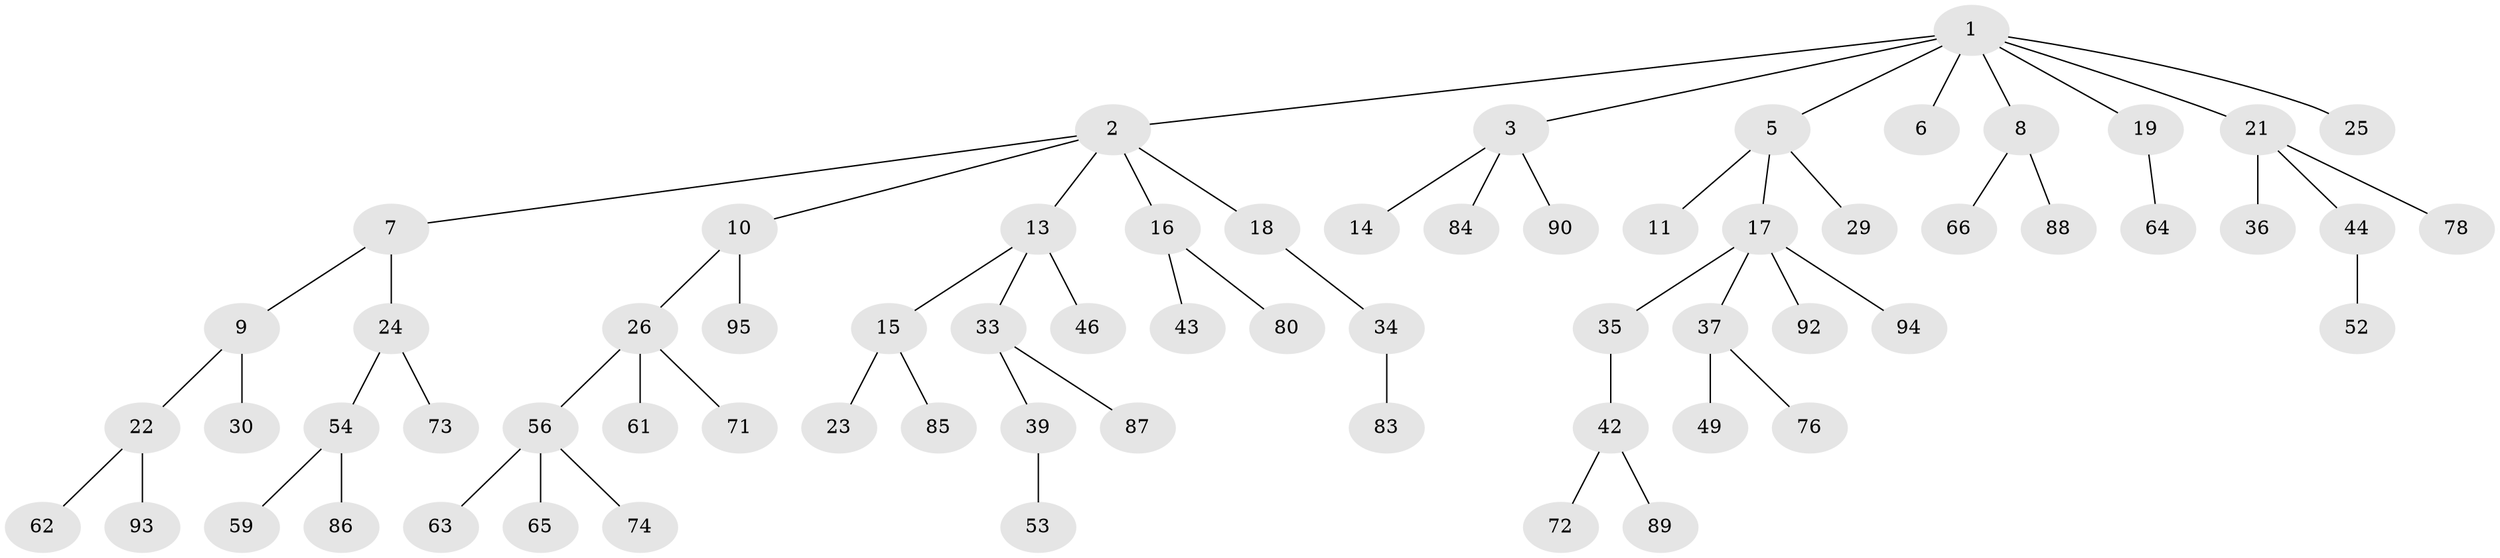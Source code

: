// Generated by graph-tools (version 1.1) at 2025/52/02/27/25 19:52:12]
// undirected, 66 vertices, 65 edges
graph export_dot {
graph [start="1"]
  node [color=gray90,style=filled];
  1 [super="+4"];
  2 [super="+12"];
  3 [super="+48"];
  5;
  6 [super="+47"];
  7;
  8 [super="+60"];
  9 [super="+20"];
  10;
  11;
  13 [super="+40"];
  14 [super="+91"];
  15 [super="+31"];
  16 [super="+41"];
  17 [super="+27"];
  18 [super="+55"];
  19 [super="+28"];
  21 [super="+75"];
  22 [super="+57"];
  23;
  24 [super="+51"];
  25;
  26 [super="+32"];
  29;
  30 [super="+58"];
  33 [super="+69"];
  34;
  35 [super="+38"];
  36 [super="+45"];
  37 [super="+50"];
  39;
  42;
  43;
  44;
  46;
  49;
  52;
  53;
  54 [super="+82"];
  56 [super="+70"];
  59;
  61;
  62;
  63;
  64;
  65 [super="+67"];
  66 [super="+68"];
  71 [super="+79"];
  72;
  73 [super="+77"];
  74 [super="+81"];
  76;
  78;
  80;
  83;
  84;
  85;
  86;
  87;
  88;
  89;
  90;
  92;
  93;
  94;
  95;
  1 -- 2;
  1 -- 3;
  1 -- 5;
  1 -- 6;
  1 -- 8;
  1 -- 19;
  1 -- 21;
  1 -- 25;
  2 -- 7;
  2 -- 10;
  2 -- 13;
  2 -- 16;
  2 -- 18;
  3 -- 14;
  3 -- 90;
  3 -- 84;
  5 -- 11;
  5 -- 17;
  5 -- 29;
  7 -- 9;
  7 -- 24;
  8 -- 88;
  8 -- 66;
  9 -- 22;
  9 -- 30;
  10 -- 26;
  10 -- 95;
  13 -- 15;
  13 -- 33;
  13 -- 46;
  15 -- 23;
  15 -- 85;
  16 -- 80;
  16 -- 43;
  17 -- 92;
  17 -- 35;
  17 -- 37;
  17 -- 94;
  18 -- 34;
  19 -- 64;
  21 -- 36;
  21 -- 44;
  21 -- 78;
  22 -- 62;
  22 -- 93;
  24 -- 54;
  24 -- 73;
  26 -- 56;
  26 -- 61;
  26 -- 71;
  33 -- 39;
  33 -- 87;
  34 -- 83;
  35 -- 42;
  37 -- 49;
  37 -- 76;
  39 -- 53;
  42 -- 72;
  42 -- 89;
  44 -- 52;
  54 -- 59;
  54 -- 86;
  56 -- 63;
  56 -- 65;
  56 -- 74;
}
